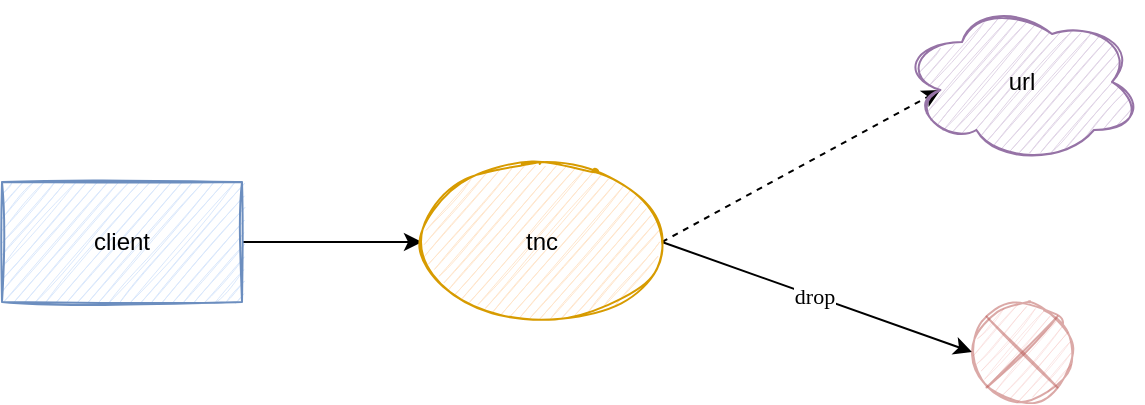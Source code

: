 <mxfile version="14.6.13" type="github">
  <diagram id="ceBjnJbVh1Aek3-lfcm4" name="Page-1">
    <mxGraphModel dx="1034" dy="688" grid="1" gridSize="10" guides="1" tooltips="1" connect="1" arrows="1" fold="1" page="1" pageScale="1" pageWidth="827" pageHeight="1169" math="0" shadow="0">
      <root>
        <mxCell id="0" />
        <mxCell id="1" parent="0" />
        <mxCell id="-IXOT3juRqkGH1phSfW5-5" style="edgeStyle=orthogonalEdgeStyle;rounded=0;orthogonalLoop=1;jettySize=auto;html=1;exitX=1;exitY=0.5;exitDx=0;exitDy=0;" parent="1" source="-IXOT3juRqkGH1phSfW5-1" target="-IXOT3juRqkGH1phSfW5-2" edge="1">
          <mxGeometry relative="1" as="geometry" />
        </mxCell>
        <mxCell id="-IXOT3juRqkGH1phSfW5-1" value="client" style="rounded=0;whiteSpace=wrap;html=1;sketch=1;fillColor=#dae8fc;strokeColor=#6c8ebf;shadow=0;glass=0;" parent="1" vertex="1">
          <mxGeometry x="70" y="250" width="120" height="60" as="geometry" />
        </mxCell>
        <mxCell id="-IXOT3juRqkGH1phSfW5-7" style="rounded=0;orthogonalLoop=1;jettySize=auto;html=1;exitX=1;exitY=0.5;exitDx=0;exitDy=0;entryX=0.16;entryY=0.55;entryDx=0;entryDy=0;entryPerimeter=0;dashed=1;" parent="1" source="-IXOT3juRqkGH1phSfW5-2" target="-IXOT3juRqkGH1phSfW5-3" edge="1">
          <mxGeometry relative="1" as="geometry" />
        </mxCell>
        <mxCell id="-IXOT3juRqkGH1phSfW5-8" style="edgeStyle=none;rounded=0;orthogonalLoop=1;jettySize=auto;html=1;exitX=1;exitY=0.5;exitDx=0;exitDy=0;entryX=0;entryY=0.5;entryDx=0;entryDy=0;" parent="1" source="-IXOT3juRqkGH1phSfW5-2" target="iq86puEEep3psad5OYHk-2" edge="1">
          <mxGeometry relative="1" as="geometry">
            <mxPoint x="538.4" y="342" as="targetPoint" />
          </mxGeometry>
        </mxCell>
        <mxCell id="iq86puEEep3psad5OYHk-1" value="drop" style="edgeLabel;html=1;align=center;verticalAlign=middle;resizable=0;points=[];fontFamily=Comic Sans MS;" vertex="1" connectable="0" parent="-IXOT3juRqkGH1phSfW5-8">
          <mxGeometry x="-0.02" relative="1" as="geometry">
            <mxPoint as="offset" />
          </mxGeometry>
        </mxCell>
        <mxCell id="-IXOT3juRqkGH1phSfW5-2" value="tnc" style="ellipse;whiteSpace=wrap;html=1;rounded=0;shadow=0;glass=0;sketch=1;fillColor=#ffe6cc;strokeColor=#d79b00;" parent="1" vertex="1">
          <mxGeometry x="280" y="240" width="120" height="80" as="geometry" />
        </mxCell>
        <mxCell id="-IXOT3juRqkGH1phSfW5-3" value="url" style="ellipse;shape=cloud;whiteSpace=wrap;html=1;rounded=0;shadow=0;glass=0;sketch=1;fillColor=#e1d5e7;strokeColor=#9673a6;" parent="1" vertex="1">
          <mxGeometry x="520" y="160" width="120" height="80" as="geometry" />
        </mxCell>
        <mxCell id="iq86puEEep3psad5OYHk-2" value="" style="shape=sumEllipse;perimeter=ellipsePerimeter;whiteSpace=wrap;html=1;backgroundOutline=1;sketch=1;fontFamily=Comic Sans MS;fillColor=#f8cecc;opacity=50;strokeColor=#b85450;" vertex="1" parent="1">
          <mxGeometry x="555" y="310" width="50" height="50" as="geometry" />
        </mxCell>
      </root>
    </mxGraphModel>
  </diagram>
</mxfile>
